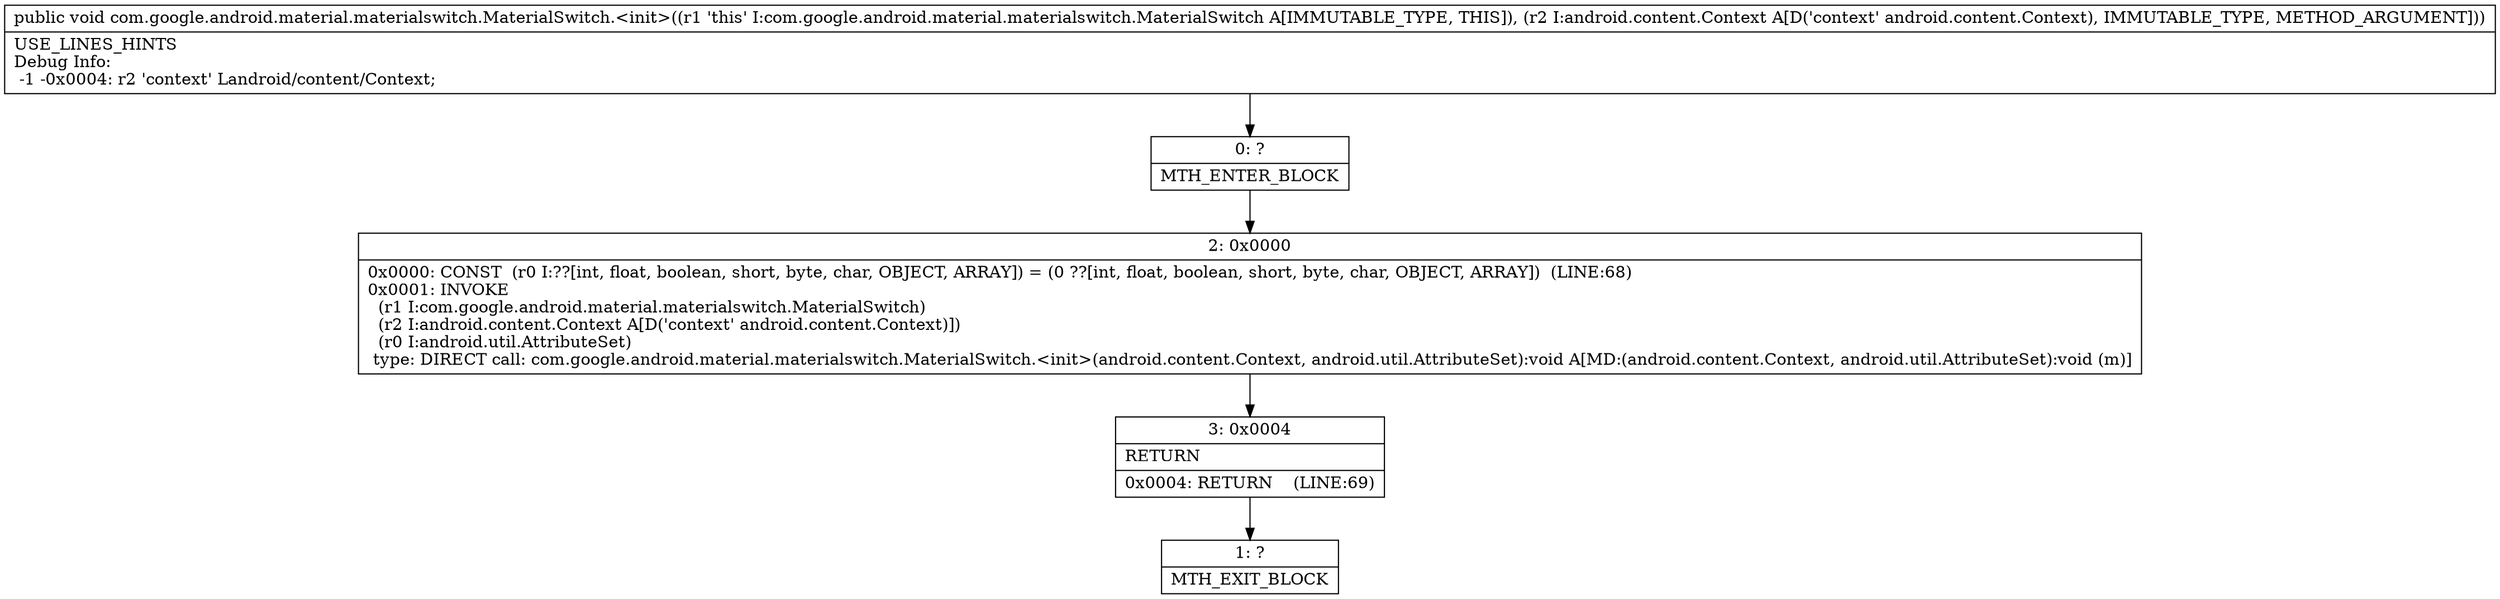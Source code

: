 digraph "CFG forcom.google.android.material.materialswitch.MaterialSwitch.\<init\>(Landroid\/content\/Context;)V" {
Node_0 [shape=record,label="{0\:\ ?|MTH_ENTER_BLOCK\l}"];
Node_2 [shape=record,label="{2\:\ 0x0000|0x0000: CONST  (r0 I:??[int, float, boolean, short, byte, char, OBJECT, ARRAY]) = (0 ??[int, float, boolean, short, byte, char, OBJECT, ARRAY])  (LINE:68)\l0x0001: INVOKE  \l  (r1 I:com.google.android.material.materialswitch.MaterialSwitch)\l  (r2 I:android.content.Context A[D('context' android.content.Context)])\l  (r0 I:android.util.AttributeSet)\l type: DIRECT call: com.google.android.material.materialswitch.MaterialSwitch.\<init\>(android.content.Context, android.util.AttributeSet):void A[MD:(android.content.Context, android.util.AttributeSet):void (m)]\l}"];
Node_3 [shape=record,label="{3\:\ 0x0004|RETURN\l|0x0004: RETURN    (LINE:69)\l}"];
Node_1 [shape=record,label="{1\:\ ?|MTH_EXIT_BLOCK\l}"];
MethodNode[shape=record,label="{public void com.google.android.material.materialswitch.MaterialSwitch.\<init\>((r1 'this' I:com.google.android.material.materialswitch.MaterialSwitch A[IMMUTABLE_TYPE, THIS]), (r2 I:android.content.Context A[D('context' android.content.Context), IMMUTABLE_TYPE, METHOD_ARGUMENT]))  | USE_LINES_HINTS\lDebug Info:\l  \-1 \-0x0004: r2 'context' Landroid\/content\/Context;\l}"];
MethodNode -> Node_0;Node_0 -> Node_2;
Node_2 -> Node_3;
Node_3 -> Node_1;
}


